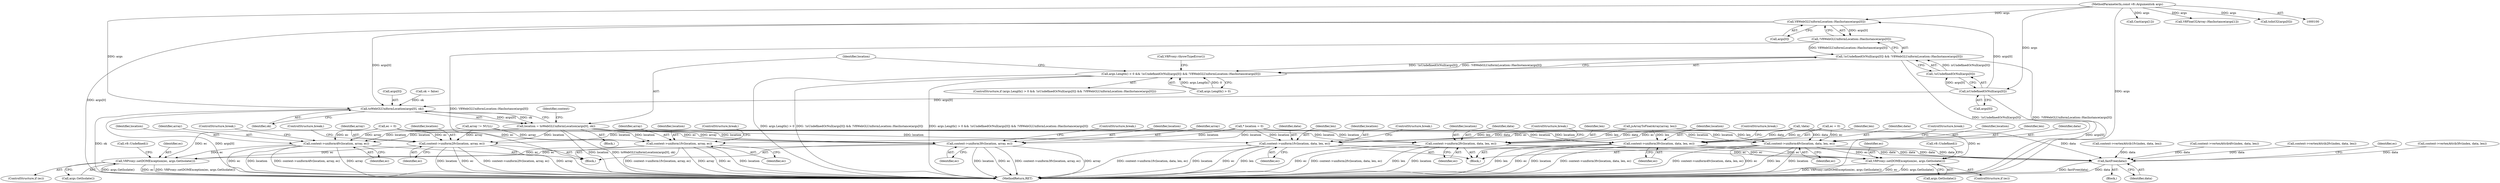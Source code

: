 digraph "0_Chrome_e9372a1bfd3588a80fcf49aa07321f0971dd6091_64@array" {
"1000146" [label="(Call,V8WebGLUniformLocation::HasInstance(args[0]))"];
"1000141" [label="(Call,isUndefinedOrNull(args[0]))"];
"1000101" [label="(MethodParameterIn,const v8::Arguments& args)"];
"1000145" [label="(Call,!V8WebGLUniformLocation::HasInstance(args[0]))"];
"1000139" [label="(Call,!isUndefinedOrNull(args[0]) && !V8WebGLUniformLocation::HasInstance(args[0]))"];
"1000135" [label="(Call,args.Length() > 0 && !isUndefinedOrNull(args[0]) && !V8WebGLUniformLocation::HasInstance(args[0]))"];
"1000156" [label="(Call,toWebGLUniformLocation(args[0], ok))"];
"1000154" [label="(Call,location = toWebGLUniformLocation(args[0], ok))"];
"1000189" [label="(Call,context->uniform1fv(location, array, ec))"];
"1000237" [label="(Call,V8Proxy::setDOMException(ec, args.GetIsolate()))"];
"1000195" [label="(Call,context->uniform2fv(location, array, ec))"];
"1000201" [label="(Call,context->uniform3fv(location, array, ec))"];
"1000207" [label="(Call,context->uniform4fv(location, array, ec))"];
"1000282" [label="(Call,context->uniform1fv(location, data, len, ec))"];
"1000336" [label="(Call,fastFree(data))"];
"1000340" [label="(Call,V8Proxy::setDOMException(ec, args.GetIsolate()))"];
"1000289" [label="(Call,context->uniform2fv(location, data, len, ec))"];
"1000296" [label="(Call,context->uniform3fv(location, data, len, ec))"];
"1000303" [label="(Call,context->uniform4fv(location, data, len, ec))"];
"1000211" [label="(ControlStructure,break;)"];
"1000336" [label="(Call,fastFree(data))"];
"1000251" [label="(Call,Cast(args[1]))"];
"1000293" [label="(Identifier,ec)"];
"1000202" [label="(Identifier,location)"];
"1000339" [label="(Identifier,ec)"];
"1000160" [label="(Identifier,ok)"];
"1000208" [label="(Identifier,location)"];
"1000298" [label="(Identifier,data)"];
"1000167" [label="(Call,V8Float32Array::HasInstance(args[1]))"];
"1000201" [label="(Call,context->uniform3fv(location, array, ec))"];
"1000210" [label="(Identifier,ec)"];
"1000134" [label="(ControlStructure,if (args.Length() > 0 && !isUndefinedOrNull(args[0]) && !V8WebGLUniformLocation::HasInstance(args[0])))"];
"1000155" [label="(Identifier,location)"];
"1000296" [label="(Call,context->uniform3fv(location, data, len, ec))"];
"1000289" [label="(Call,context->uniform2fv(location, data, len, ec))"];
"1000284" [label="(Identifier,data)"];
"1000128" [label="(Call,toInt32(args[0]))"];
"1000209" [label="(Identifier,array)"];
"1000285" [label="(Identifier,len)"];
"1000342" [label="(Call,args.GetIsolate())"];
"1000338" [label="(ControlStructure,if (ec))"];
"1000195" [label="(Call,context->uniform2fv(location, array, ec))"];
"1000290" [label="(Identifier,location)"];
"1000154" [label="(Call,location = toWebGLUniformLocation(args[0], ok))"];
"1000151" [label="(Call,V8Proxy::throwTypeError())"];
"1000306" [label="(Identifier,len)"];
"1000193" [label="(ControlStructure,break;)"];
"1000142" [label="(Call,args[0])"];
"1000322" [label="(Call,context->vertexAttrib3fv(index, data, len))"];
"1000291" [label="(Identifier,data)"];
"1000297" [label="(Identifier,location)"];
"1000294" [label="(ControlStructure,break;)"];
"1000235" [label="(ControlStructure,if (ec))"];
"1000345" [label="(MethodReturn,RET)"];
"1000120" [label="(Call,* location = 0)"];
"1000283" [label="(Identifier,location)"];
"1000280" [label="(Block,)"];
"1000301" [label="(ControlStructure,break;)"];
"1000287" [label="(ControlStructure,break;)"];
"1000136" [label="(Call,args.Length() > 0)"];
"1000299" [label="(Identifier,len)"];
"1000133" [label="(Block,)"];
"1000275" [label="(Call,ec = 0)"];
"1000205" [label="(ControlStructure,break;)"];
"1000197" [label="(Identifier,array)"];
"1000305" [label="(Identifier,data)"];
"1000111" [label="(Call,ok = false)"];
"1000310" [label="(Call,context->vertexAttrib1fv(index, data, len))"];
"1000282" [label="(Call,context->uniform1fv(location, data, len, ec))"];
"1000286" [label="(Identifier,ec)"];
"1000300" [label="(Identifier,ec)"];
"1000307" [label="(Identifier,ec)"];
"1000266" [label="(Call,!data)"];
"1000328" [label="(Call,context->vertexAttrib4fv(index, data, len))"];
"1000156" [label="(Call,toWebGLUniformLocation(args[0], ok))"];
"1000189" [label="(Call,context->uniform1fv(location, array, ec))"];
"1000303" [label="(Call,context->uniform4fv(location, data, len, ec))"];
"1000237" [label="(Call,V8Proxy::setDOMException(ec, args.GetIsolate()))"];
"1000292" [label="(Identifier,len)"];
"1000147" [label="(Call,args[0])"];
"1000141" [label="(Call,isUndefinedOrNull(args[0]))"];
"1000308" [label="(ControlStructure,break;)"];
"1000340" [label="(Call,V8Proxy::setDOMException(ec, args.GetIsolate()))"];
"1000187" [label="(Block,)"];
"1000191" [label="(Identifier,array)"];
"1000344" [label="(Call,v8::Undefined())"];
"1000190" [label="(Identifier,location)"];
"1000204" [label="(Identifier,ec)"];
"1000239" [label="(Call,args.GetIsolate())"];
"1000140" [label="(Call,!isUndefinedOrNull(args[0]))"];
"1000316" [label="(Call,context->vertexAttrib2fv(index, data, len))"];
"1000145" [label="(Call,!V8WebGLUniformLocation::HasInstance(args[0]))"];
"1000199" [label="(ControlStructure,break;)"];
"1000341" [label="(Identifier,ec)"];
"1000139" [label="(Call,!isUndefinedOrNull(args[0]) && !V8WebGLUniformLocation::HasInstance(args[0]))"];
"1000207" [label="(Call,context->uniform4fv(location, array, ec))"];
"1000163" [label="(Identifier,context)"];
"1000203" [label="(Identifier,array)"];
"1000262" [label="(Call,jsArrayToFloatArray(array, len))"];
"1000157" [label="(Call,args[0])"];
"1000103" [label="(Block,)"];
"1000241" [label="(Call,v8::Undefined())"];
"1000135" [label="(Call,args.Length() > 0 && !isUndefinedOrNull(args[0]) && !V8WebGLUniformLocation::HasInstance(args[0]))"];
"1000198" [label="(Identifier,ec)"];
"1000304" [label="(Identifier,location)"];
"1000192" [label="(Identifier,ec)"];
"1000196" [label="(Identifier,location)"];
"1000178" [label="(Call,array != NULL)"];
"1000238" [label="(Identifier,ec)"];
"1000182" [label="(Call,ec = 0)"];
"1000146" [label="(Call,V8WebGLUniformLocation::HasInstance(args[0]))"];
"1000101" [label="(MethodParameterIn,const v8::Arguments& args)"];
"1000337" [label="(Identifier,data)"];
"1000146" -> "1000145"  [label="AST: "];
"1000146" -> "1000147"  [label="CFG: "];
"1000147" -> "1000146"  [label="AST: "];
"1000145" -> "1000146"  [label="CFG: "];
"1000146" -> "1000345"  [label="DDG: args[0]"];
"1000146" -> "1000145"  [label="DDG: args[0]"];
"1000141" -> "1000146"  [label="DDG: args[0]"];
"1000101" -> "1000146"  [label="DDG: args"];
"1000146" -> "1000156"  [label="DDG: args[0]"];
"1000141" -> "1000140"  [label="AST: "];
"1000141" -> "1000142"  [label="CFG: "];
"1000142" -> "1000141"  [label="AST: "];
"1000140" -> "1000141"  [label="CFG: "];
"1000141" -> "1000345"  [label="DDG: args[0]"];
"1000141" -> "1000140"  [label="DDG: args[0]"];
"1000101" -> "1000141"  [label="DDG: args"];
"1000141" -> "1000156"  [label="DDG: args[0]"];
"1000101" -> "1000100"  [label="AST: "];
"1000101" -> "1000345"  [label="DDG: args"];
"1000101" -> "1000128"  [label="DDG: args"];
"1000101" -> "1000156"  [label="DDG: args"];
"1000101" -> "1000167"  [label="DDG: args"];
"1000101" -> "1000251"  [label="DDG: args"];
"1000145" -> "1000139"  [label="AST: "];
"1000139" -> "1000145"  [label="CFG: "];
"1000145" -> "1000345"  [label="DDG: V8WebGLUniformLocation::HasInstance(args[0])"];
"1000145" -> "1000139"  [label="DDG: V8WebGLUniformLocation::HasInstance(args[0])"];
"1000139" -> "1000135"  [label="AST: "];
"1000139" -> "1000140"  [label="CFG: "];
"1000140" -> "1000139"  [label="AST: "];
"1000135" -> "1000139"  [label="CFG: "];
"1000139" -> "1000345"  [label="DDG: !isUndefinedOrNull(args[0])"];
"1000139" -> "1000345"  [label="DDG: !V8WebGLUniformLocation::HasInstance(args[0])"];
"1000139" -> "1000135"  [label="DDG: !isUndefinedOrNull(args[0])"];
"1000139" -> "1000135"  [label="DDG: !V8WebGLUniformLocation::HasInstance(args[0])"];
"1000140" -> "1000139"  [label="DDG: isUndefinedOrNull(args[0])"];
"1000135" -> "1000134"  [label="AST: "];
"1000135" -> "1000136"  [label="CFG: "];
"1000136" -> "1000135"  [label="AST: "];
"1000151" -> "1000135"  [label="CFG: "];
"1000155" -> "1000135"  [label="CFG: "];
"1000135" -> "1000345"  [label="DDG: !isUndefinedOrNull(args[0]) && !V8WebGLUniformLocation::HasInstance(args[0])"];
"1000135" -> "1000345"  [label="DDG: args.Length() > 0 && !isUndefinedOrNull(args[0]) && !V8WebGLUniformLocation::HasInstance(args[0])"];
"1000135" -> "1000345"  [label="DDG: args.Length() > 0"];
"1000136" -> "1000135"  [label="DDG: args.Length()"];
"1000136" -> "1000135"  [label="DDG: 0"];
"1000156" -> "1000154"  [label="AST: "];
"1000156" -> "1000160"  [label="CFG: "];
"1000157" -> "1000156"  [label="AST: "];
"1000160" -> "1000156"  [label="AST: "];
"1000154" -> "1000156"  [label="CFG: "];
"1000156" -> "1000345"  [label="DDG: args[0]"];
"1000156" -> "1000345"  [label="DDG: ok"];
"1000156" -> "1000154"  [label="DDG: args[0]"];
"1000156" -> "1000154"  [label="DDG: ok"];
"1000111" -> "1000156"  [label="DDG: ok"];
"1000154" -> "1000133"  [label="AST: "];
"1000155" -> "1000154"  [label="AST: "];
"1000163" -> "1000154"  [label="CFG: "];
"1000154" -> "1000345"  [label="DDG: location"];
"1000154" -> "1000345"  [label="DDG: toWebGLUniformLocation(args[0], ok)"];
"1000154" -> "1000189"  [label="DDG: location"];
"1000154" -> "1000195"  [label="DDG: location"];
"1000154" -> "1000201"  [label="DDG: location"];
"1000154" -> "1000207"  [label="DDG: location"];
"1000154" -> "1000282"  [label="DDG: location"];
"1000154" -> "1000289"  [label="DDG: location"];
"1000154" -> "1000296"  [label="DDG: location"];
"1000154" -> "1000303"  [label="DDG: location"];
"1000189" -> "1000187"  [label="AST: "];
"1000189" -> "1000192"  [label="CFG: "];
"1000190" -> "1000189"  [label="AST: "];
"1000191" -> "1000189"  [label="AST: "];
"1000192" -> "1000189"  [label="AST: "];
"1000193" -> "1000189"  [label="CFG: "];
"1000189" -> "1000345"  [label="DDG: location"];
"1000189" -> "1000345"  [label="DDG: context->uniform1fv(location, array, ec)"];
"1000189" -> "1000345"  [label="DDG: array"];
"1000189" -> "1000345"  [label="DDG: ec"];
"1000120" -> "1000189"  [label="DDG: location"];
"1000178" -> "1000189"  [label="DDG: array"];
"1000182" -> "1000189"  [label="DDG: ec"];
"1000189" -> "1000237"  [label="DDG: ec"];
"1000237" -> "1000235"  [label="AST: "];
"1000237" -> "1000239"  [label="CFG: "];
"1000238" -> "1000237"  [label="AST: "];
"1000239" -> "1000237"  [label="AST: "];
"1000241" -> "1000237"  [label="CFG: "];
"1000237" -> "1000345"  [label="DDG: V8Proxy::setDOMException(ec, args.GetIsolate())"];
"1000237" -> "1000345"  [label="DDG: args.GetIsolate()"];
"1000237" -> "1000345"  [label="DDG: ec"];
"1000207" -> "1000237"  [label="DDG: ec"];
"1000182" -> "1000237"  [label="DDG: ec"];
"1000201" -> "1000237"  [label="DDG: ec"];
"1000195" -> "1000237"  [label="DDG: ec"];
"1000195" -> "1000187"  [label="AST: "];
"1000195" -> "1000198"  [label="CFG: "];
"1000196" -> "1000195"  [label="AST: "];
"1000197" -> "1000195"  [label="AST: "];
"1000198" -> "1000195"  [label="AST: "];
"1000199" -> "1000195"  [label="CFG: "];
"1000195" -> "1000345"  [label="DDG: context->uniform2fv(location, array, ec)"];
"1000195" -> "1000345"  [label="DDG: array"];
"1000195" -> "1000345"  [label="DDG: location"];
"1000195" -> "1000345"  [label="DDG: ec"];
"1000120" -> "1000195"  [label="DDG: location"];
"1000178" -> "1000195"  [label="DDG: array"];
"1000182" -> "1000195"  [label="DDG: ec"];
"1000201" -> "1000187"  [label="AST: "];
"1000201" -> "1000204"  [label="CFG: "];
"1000202" -> "1000201"  [label="AST: "];
"1000203" -> "1000201"  [label="AST: "];
"1000204" -> "1000201"  [label="AST: "];
"1000205" -> "1000201"  [label="CFG: "];
"1000201" -> "1000345"  [label="DDG: context->uniform3fv(location, array, ec)"];
"1000201" -> "1000345"  [label="DDG: array"];
"1000201" -> "1000345"  [label="DDG: location"];
"1000201" -> "1000345"  [label="DDG: ec"];
"1000120" -> "1000201"  [label="DDG: location"];
"1000178" -> "1000201"  [label="DDG: array"];
"1000182" -> "1000201"  [label="DDG: ec"];
"1000207" -> "1000187"  [label="AST: "];
"1000207" -> "1000210"  [label="CFG: "];
"1000208" -> "1000207"  [label="AST: "];
"1000209" -> "1000207"  [label="AST: "];
"1000210" -> "1000207"  [label="AST: "];
"1000211" -> "1000207"  [label="CFG: "];
"1000207" -> "1000345"  [label="DDG: array"];
"1000207" -> "1000345"  [label="DDG: ec"];
"1000207" -> "1000345"  [label="DDG: location"];
"1000207" -> "1000345"  [label="DDG: context->uniform4fv(location, array, ec)"];
"1000120" -> "1000207"  [label="DDG: location"];
"1000178" -> "1000207"  [label="DDG: array"];
"1000182" -> "1000207"  [label="DDG: ec"];
"1000282" -> "1000280"  [label="AST: "];
"1000282" -> "1000286"  [label="CFG: "];
"1000283" -> "1000282"  [label="AST: "];
"1000284" -> "1000282"  [label="AST: "];
"1000285" -> "1000282"  [label="AST: "];
"1000286" -> "1000282"  [label="AST: "];
"1000287" -> "1000282"  [label="CFG: "];
"1000282" -> "1000345"  [label="DDG: ec"];
"1000282" -> "1000345"  [label="DDG: len"];
"1000282" -> "1000345"  [label="DDG: context->uniform1fv(location, data, len, ec)"];
"1000282" -> "1000345"  [label="DDG: location"];
"1000120" -> "1000282"  [label="DDG: location"];
"1000266" -> "1000282"  [label="DDG: data"];
"1000262" -> "1000282"  [label="DDG: len"];
"1000275" -> "1000282"  [label="DDG: ec"];
"1000282" -> "1000336"  [label="DDG: data"];
"1000282" -> "1000340"  [label="DDG: ec"];
"1000336" -> "1000103"  [label="AST: "];
"1000336" -> "1000337"  [label="CFG: "];
"1000337" -> "1000336"  [label="AST: "];
"1000339" -> "1000336"  [label="CFG: "];
"1000336" -> "1000345"  [label="DDG: fastFree(data)"];
"1000336" -> "1000345"  [label="DDG: data"];
"1000310" -> "1000336"  [label="DDG: data"];
"1000316" -> "1000336"  [label="DDG: data"];
"1000303" -> "1000336"  [label="DDG: data"];
"1000266" -> "1000336"  [label="DDG: data"];
"1000328" -> "1000336"  [label="DDG: data"];
"1000322" -> "1000336"  [label="DDG: data"];
"1000296" -> "1000336"  [label="DDG: data"];
"1000289" -> "1000336"  [label="DDG: data"];
"1000340" -> "1000338"  [label="AST: "];
"1000340" -> "1000342"  [label="CFG: "];
"1000341" -> "1000340"  [label="AST: "];
"1000342" -> "1000340"  [label="AST: "];
"1000344" -> "1000340"  [label="CFG: "];
"1000340" -> "1000345"  [label="DDG: args.GetIsolate()"];
"1000340" -> "1000345"  [label="DDG: V8Proxy::setDOMException(ec, args.GetIsolate())"];
"1000340" -> "1000345"  [label="DDG: ec"];
"1000289" -> "1000340"  [label="DDG: ec"];
"1000303" -> "1000340"  [label="DDG: ec"];
"1000275" -> "1000340"  [label="DDG: ec"];
"1000296" -> "1000340"  [label="DDG: ec"];
"1000289" -> "1000280"  [label="AST: "];
"1000289" -> "1000293"  [label="CFG: "];
"1000290" -> "1000289"  [label="AST: "];
"1000291" -> "1000289"  [label="AST: "];
"1000292" -> "1000289"  [label="AST: "];
"1000293" -> "1000289"  [label="AST: "];
"1000294" -> "1000289"  [label="CFG: "];
"1000289" -> "1000345"  [label="DDG: len"];
"1000289" -> "1000345"  [label="DDG: location"];
"1000289" -> "1000345"  [label="DDG: ec"];
"1000289" -> "1000345"  [label="DDG: context->uniform2fv(location, data, len, ec)"];
"1000120" -> "1000289"  [label="DDG: location"];
"1000266" -> "1000289"  [label="DDG: data"];
"1000262" -> "1000289"  [label="DDG: len"];
"1000275" -> "1000289"  [label="DDG: ec"];
"1000296" -> "1000280"  [label="AST: "];
"1000296" -> "1000300"  [label="CFG: "];
"1000297" -> "1000296"  [label="AST: "];
"1000298" -> "1000296"  [label="AST: "];
"1000299" -> "1000296"  [label="AST: "];
"1000300" -> "1000296"  [label="AST: "];
"1000301" -> "1000296"  [label="CFG: "];
"1000296" -> "1000345"  [label="DDG: context->uniform3fv(location, data, len, ec)"];
"1000296" -> "1000345"  [label="DDG: len"];
"1000296" -> "1000345"  [label="DDG: ec"];
"1000296" -> "1000345"  [label="DDG: location"];
"1000120" -> "1000296"  [label="DDG: location"];
"1000266" -> "1000296"  [label="DDG: data"];
"1000262" -> "1000296"  [label="DDG: len"];
"1000275" -> "1000296"  [label="DDG: ec"];
"1000303" -> "1000280"  [label="AST: "];
"1000303" -> "1000307"  [label="CFG: "];
"1000304" -> "1000303"  [label="AST: "];
"1000305" -> "1000303"  [label="AST: "];
"1000306" -> "1000303"  [label="AST: "];
"1000307" -> "1000303"  [label="AST: "];
"1000308" -> "1000303"  [label="CFG: "];
"1000303" -> "1000345"  [label="DDG: location"];
"1000303" -> "1000345"  [label="DDG: context->uniform4fv(location, data, len, ec)"];
"1000303" -> "1000345"  [label="DDG: ec"];
"1000303" -> "1000345"  [label="DDG: len"];
"1000120" -> "1000303"  [label="DDG: location"];
"1000266" -> "1000303"  [label="DDG: data"];
"1000262" -> "1000303"  [label="DDG: len"];
"1000275" -> "1000303"  [label="DDG: ec"];
}
